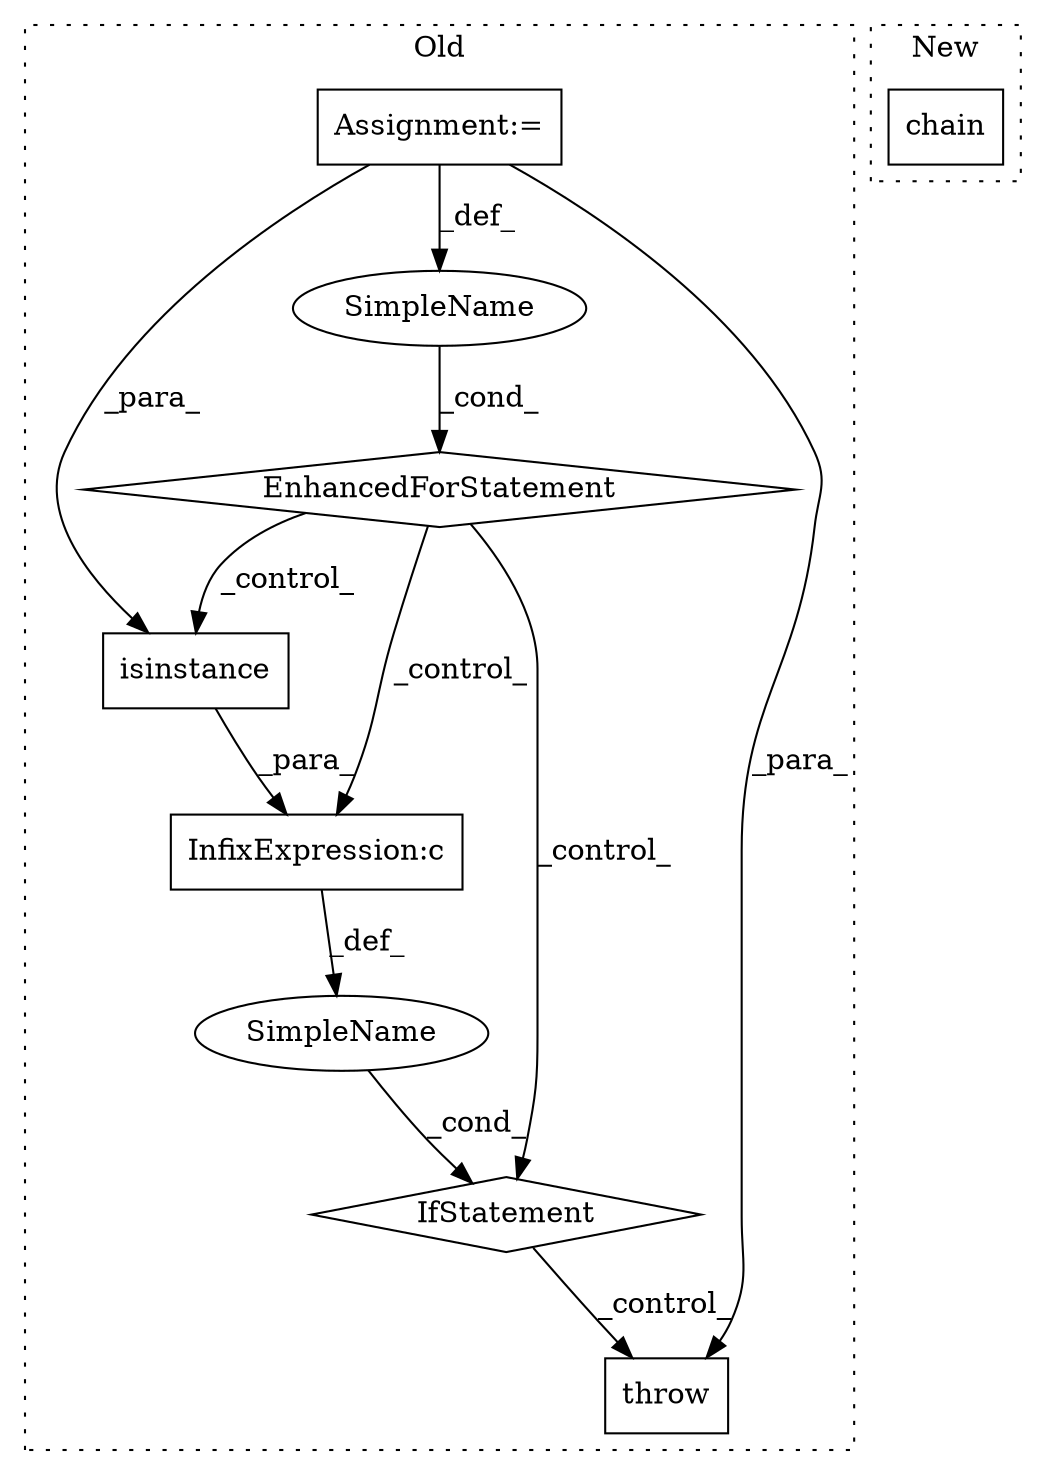 digraph G {
subgraph cluster0 {
1 [label="isinstance" a="32" s="2359,2384" l="11,1" shape="box"];
3 [label="SimpleName" a="42" s="2298" l="4" shape="ellipse"];
4 [label="InfixExpression:c" a="27" s="2355" l="4" shape="box"];
5 [label="EnhancedForStatement" a="70" s="2237,2311" l="57,2" shape="diamond"];
6 [label="IfStatement" a="25" s="2323,2386" l="4,2" shape="diamond"];
7 [label="SimpleName" a="42" s="" l="" shape="ellipse"];
8 [label="throw" a="53" s="2504" l="6" shape="box"];
9 [label="Assignment:=" a="7" s="2237,2311" l="57,2" shape="box"];
label = "Old";
style="dotted";
}
subgraph cluster1 {
2 [label="chain" a="32" s="1654,1666" l="6,1" shape="box"];
label = "New";
style="dotted";
}
1 -> 4 [label="_para_"];
3 -> 5 [label="_cond_"];
4 -> 7 [label="_def_"];
5 -> 1 [label="_control_"];
5 -> 6 [label="_control_"];
5 -> 4 [label="_control_"];
6 -> 8 [label="_control_"];
7 -> 6 [label="_cond_"];
9 -> 1 [label="_para_"];
9 -> 3 [label="_def_"];
9 -> 8 [label="_para_"];
}